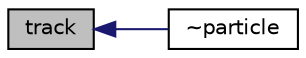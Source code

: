 digraph "track"
{
  bgcolor="transparent";
  edge [fontname="Helvetica",fontsize="10",labelfontname="Helvetica",labelfontsize="10"];
  node [fontname="Helvetica",fontsize="10",shape=record];
  rankdir="LR";
  Node4310 [label="track",height=0.2,width=0.4,color="black", fillcolor="grey75", style="filled", fontcolor="black"];
  Node4310 -> Node4311 [dir="back",color="midnightblue",fontsize="10",style="solid",fontname="Helvetica"];
  Node4311 [label="~particle",height=0.2,width=0.4,color="black",URL="$a24721.html#a21cc76910d09c0550f6ce9f2ed3b2f52",tooltip="Destructor. "];
}
